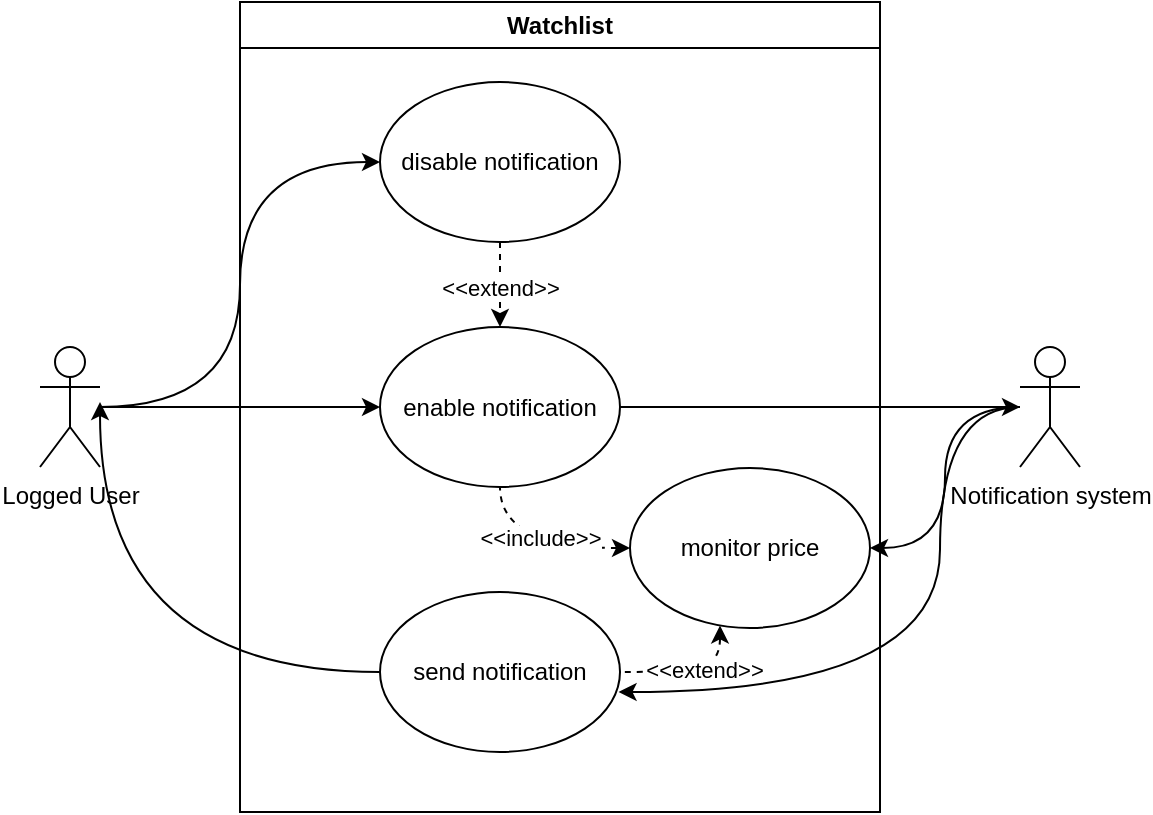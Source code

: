<mxfile version="26.0.4">
  <diagram name="Page-1" id="yms-EdbSCjYSapsheQhp">
    <mxGraphModel dx="819" dy="447" grid="1" gridSize="10" guides="1" tooltips="1" connect="1" arrows="1" fold="1" page="1" pageScale="1" pageWidth="850" pageHeight="1100" math="0" shadow="0">
      <root>
        <mxCell id="0" />
        <mxCell id="1" parent="0" />
        <mxCell id="FA_bKZR68y2WRZR6aytJ-21" style="edgeStyle=orthogonalEdgeStyle;rounded=0;orthogonalLoop=1;jettySize=auto;html=1;entryX=0;entryY=0.5;entryDx=0;entryDy=0;curved=1;" parent="1" source="FA_bKZR68y2WRZR6aytJ-23" target="FA_bKZR68y2WRZR6aytJ-25" edge="1">
          <mxGeometry relative="1" as="geometry" />
        </mxCell>
        <mxCell id="FA_bKZR68y2WRZR6aytJ-22" style="edgeStyle=orthogonalEdgeStyle;rounded=0;orthogonalLoop=1;jettySize=auto;html=1;entryX=0;entryY=0.5;entryDx=0;entryDy=0;curved=1;" parent="1" source="FA_bKZR68y2WRZR6aytJ-23" target="FA_bKZR68y2WRZR6aytJ-30" edge="1">
          <mxGeometry relative="1" as="geometry" />
        </mxCell>
        <mxCell id="FA_bKZR68y2WRZR6aytJ-23" value="Logged User" style="shape=umlActor;html=1;verticalLabelPosition=bottom;verticalAlign=top;align=center;" parent="1" vertex="1">
          <mxGeometry x="130" y="732.5" width="30" height="60" as="geometry" />
        </mxCell>
        <mxCell id="FA_bKZR68y2WRZR6aytJ-24" value="Watchlist" style="swimlane;whiteSpace=wrap;html=1;" parent="1" vertex="1">
          <mxGeometry x="230" y="560" width="320" height="405" as="geometry" />
        </mxCell>
        <mxCell id="FA_bKZR68y2WRZR6aytJ-25" value="enable notification" style="ellipse;whiteSpace=wrap;html=1;" parent="FA_bKZR68y2WRZR6aytJ-24" vertex="1">
          <mxGeometry x="70" y="162.5" width="120" height="80" as="geometry" />
        </mxCell>
        <mxCell id="FA_bKZR68y2WRZR6aytJ-28" style="edgeStyle=orthogonalEdgeStyle;rounded=0;orthogonalLoop=1;jettySize=auto;html=1;curved=1;" parent="FA_bKZR68y2WRZR6aytJ-24" source="FA_bKZR68y2WRZR6aytJ-29" edge="1">
          <mxGeometry relative="1" as="geometry">
            <mxPoint x="-70" y="200" as="targetPoint" />
            <Array as="points">
              <mxPoint x="-70" y="335" />
            </Array>
          </mxGeometry>
        </mxCell>
        <mxCell id="FA_bKZR68y2WRZR6aytJ-29" value="send notification" style="ellipse;whiteSpace=wrap;html=1;" parent="FA_bKZR68y2WRZR6aytJ-24" vertex="1">
          <mxGeometry x="70" y="295" width="120" height="80" as="geometry" />
        </mxCell>
        <mxCell id="FA_bKZR68y2WRZR6aytJ-36" style="edgeStyle=orthogonalEdgeStyle;rounded=0;orthogonalLoop=1;jettySize=auto;html=1;entryX=0.5;entryY=0;entryDx=0;entryDy=0;dashed=1;endArrow=classic;endFill=1;startArrow=none;startFill=0;" parent="FA_bKZR68y2WRZR6aytJ-24" source="FA_bKZR68y2WRZR6aytJ-30" target="FA_bKZR68y2WRZR6aytJ-25" edge="1">
          <mxGeometry relative="1" as="geometry" />
        </mxCell>
        <mxCell id="FA_bKZR68y2WRZR6aytJ-37" value="&amp;lt;&amp;lt;extend&amp;gt;&amp;gt;" style="edgeLabel;html=1;align=center;verticalAlign=middle;resizable=0;points=[];" parent="FA_bKZR68y2WRZR6aytJ-36" vertex="1" connectable="0">
          <mxGeometry x="0.082" relative="1" as="geometry">
            <mxPoint as="offset" />
          </mxGeometry>
        </mxCell>
        <mxCell id="FA_bKZR68y2WRZR6aytJ-30" value="disable notification" style="ellipse;whiteSpace=wrap;html=1;" parent="FA_bKZR68y2WRZR6aytJ-24" vertex="1">
          <mxGeometry x="70" y="40" width="120" height="80" as="geometry" />
        </mxCell>
        <mxCell id="FA_bKZR68y2WRZR6aytJ-41" style="edgeStyle=orthogonalEdgeStyle;rounded=0;orthogonalLoop=1;jettySize=auto;html=1;entryX=1;entryY=0.5;entryDx=0;entryDy=0;curved=1;dashed=1;startArrow=classic;startFill=1;endArrow=none;endFill=0;" parent="FA_bKZR68y2WRZR6aytJ-24" source="FA_bKZR68y2WRZR6aytJ-38" target="FA_bKZR68y2WRZR6aytJ-29" edge="1">
          <mxGeometry relative="1" as="geometry">
            <Array as="points">
              <mxPoint x="240" y="333" />
              <mxPoint x="210" y="333" />
              <mxPoint x="210" y="335" />
            </Array>
          </mxGeometry>
        </mxCell>
        <mxCell id="FA_bKZR68y2WRZR6aytJ-42" value="&amp;lt;&amp;lt;extend&amp;gt;&amp;gt;" style="edgeLabel;html=1;align=center;verticalAlign=middle;resizable=0;points=[];" parent="FA_bKZR68y2WRZR6aytJ-41" vertex="1" connectable="0">
          <mxGeometry x="-0.192" y="1" relative="1" as="geometry">
            <mxPoint as="offset" />
          </mxGeometry>
        </mxCell>
        <mxCell id="FA_bKZR68y2WRZR6aytJ-44" style="edgeStyle=orthogonalEdgeStyle;rounded=0;orthogonalLoop=1;jettySize=auto;html=1;entryX=0.5;entryY=1;entryDx=0;entryDy=0;curved=1;dashed=1;startArrow=classic;startFill=1;endArrow=none;endFill=0;" parent="FA_bKZR68y2WRZR6aytJ-24" source="FA_bKZR68y2WRZR6aytJ-38" target="FA_bKZR68y2WRZR6aytJ-25" edge="1">
          <mxGeometry relative="1" as="geometry" />
        </mxCell>
        <mxCell id="FA_bKZR68y2WRZR6aytJ-45" value="&amp;lt;&amp;lt;include&amp;gt;&amp;gt;" style="edgeLabel;html=1;align=center;verticalAlign=middle;resizable=0;points=[];" parent="FA_bKZR68y2WRZR6aytJ-44" vertex="1" connectable="0">
          <mxGeometry x="-0.058" y="-5" relative="1" as="geometry">
            <mxPoint as="offset" />
          </mxGeometry>
        </mxCell>
        <mxCell id="FA_bKZR68y2WRZR6aytJ-38" value="monitor price" style="ellipse;whiteSpace=wrap;html=1;" parent="FA_bKZR68y2WRZR6aytJ-24" vertex="1">
          <mxGeometry x="195" y="233" width="120" height="80" as="geometry" />
        </mxCell>
        <mxCell id="FA_bKZR68y2WRZR6aytJ-40" style="edgeStyle=orthogonalEdgeStyle;rounded=0;orthogonalLoop=1;jettySize=auto;html=1;entryX=1;entryY=0.5;entryDx=0;entryDy=0;curved=1;" parent="1" source="FA_bKZR68y2WRZR6aytJ-32" target="FA_bKZR68y2WRZR6aytJ-38" edge="1">
          <mxGeometry relative="1" as="geometry" />
        </mxCell>
        <mxCell id="FA_bKZR68y2WRZR6aytJ-32" value="Notification system" style="shape=umlActor;verticalLabelPosition=bottom;verticalAlign=top;html=1;outlineConnect=0;" parent="1" vertex="1">
          <mxGeometry x="620" y="732.5" width="30" height="60" as="geometry" />
        </mxCell>
        <mxCell id="FA_bKZR68y2WRZR6aytJ-39" style="edgeStyle=orthogonalEdgeStyle;rounded=0;orthogonalLoop=1;jettySize=auto;html=1;" parent="1" source="FA_bKZR68y2WRZR6aytJ-25" target="FA_bKZR68y2WRZR6aytJ-32" edge="1">
          <mxGeometry relative="1" as="geometry" />
        </mxCell>
        <mxCell id="mq4TinQmsCfdYUkMlaa2-2" style="edgeStyle=orthogonalEdgeStyle;rounded=0;orthogonalLoop=1;jettySize=auto;html=1;entryX=0.994;entryY=0.625;entryDx=0;entryDy=0;entryPerimeter=0;curved=1;" edge="1" parent="1" source="FA_bKZR68y2WRZR6aytJ-32" target="FA_bKZR68y2WRZR6aytJ-29">
          <mxGeometry relative="1" as="geometry">
            <Array as="points">
              <mxPoint x="580" y="762" />
              <mxPoint x="580" y="905" />
            </Array>
          </mxGeometry>
        </mxCell>
      </root>
    </mxGraphModel>
  </diagram>
</mxfile>
